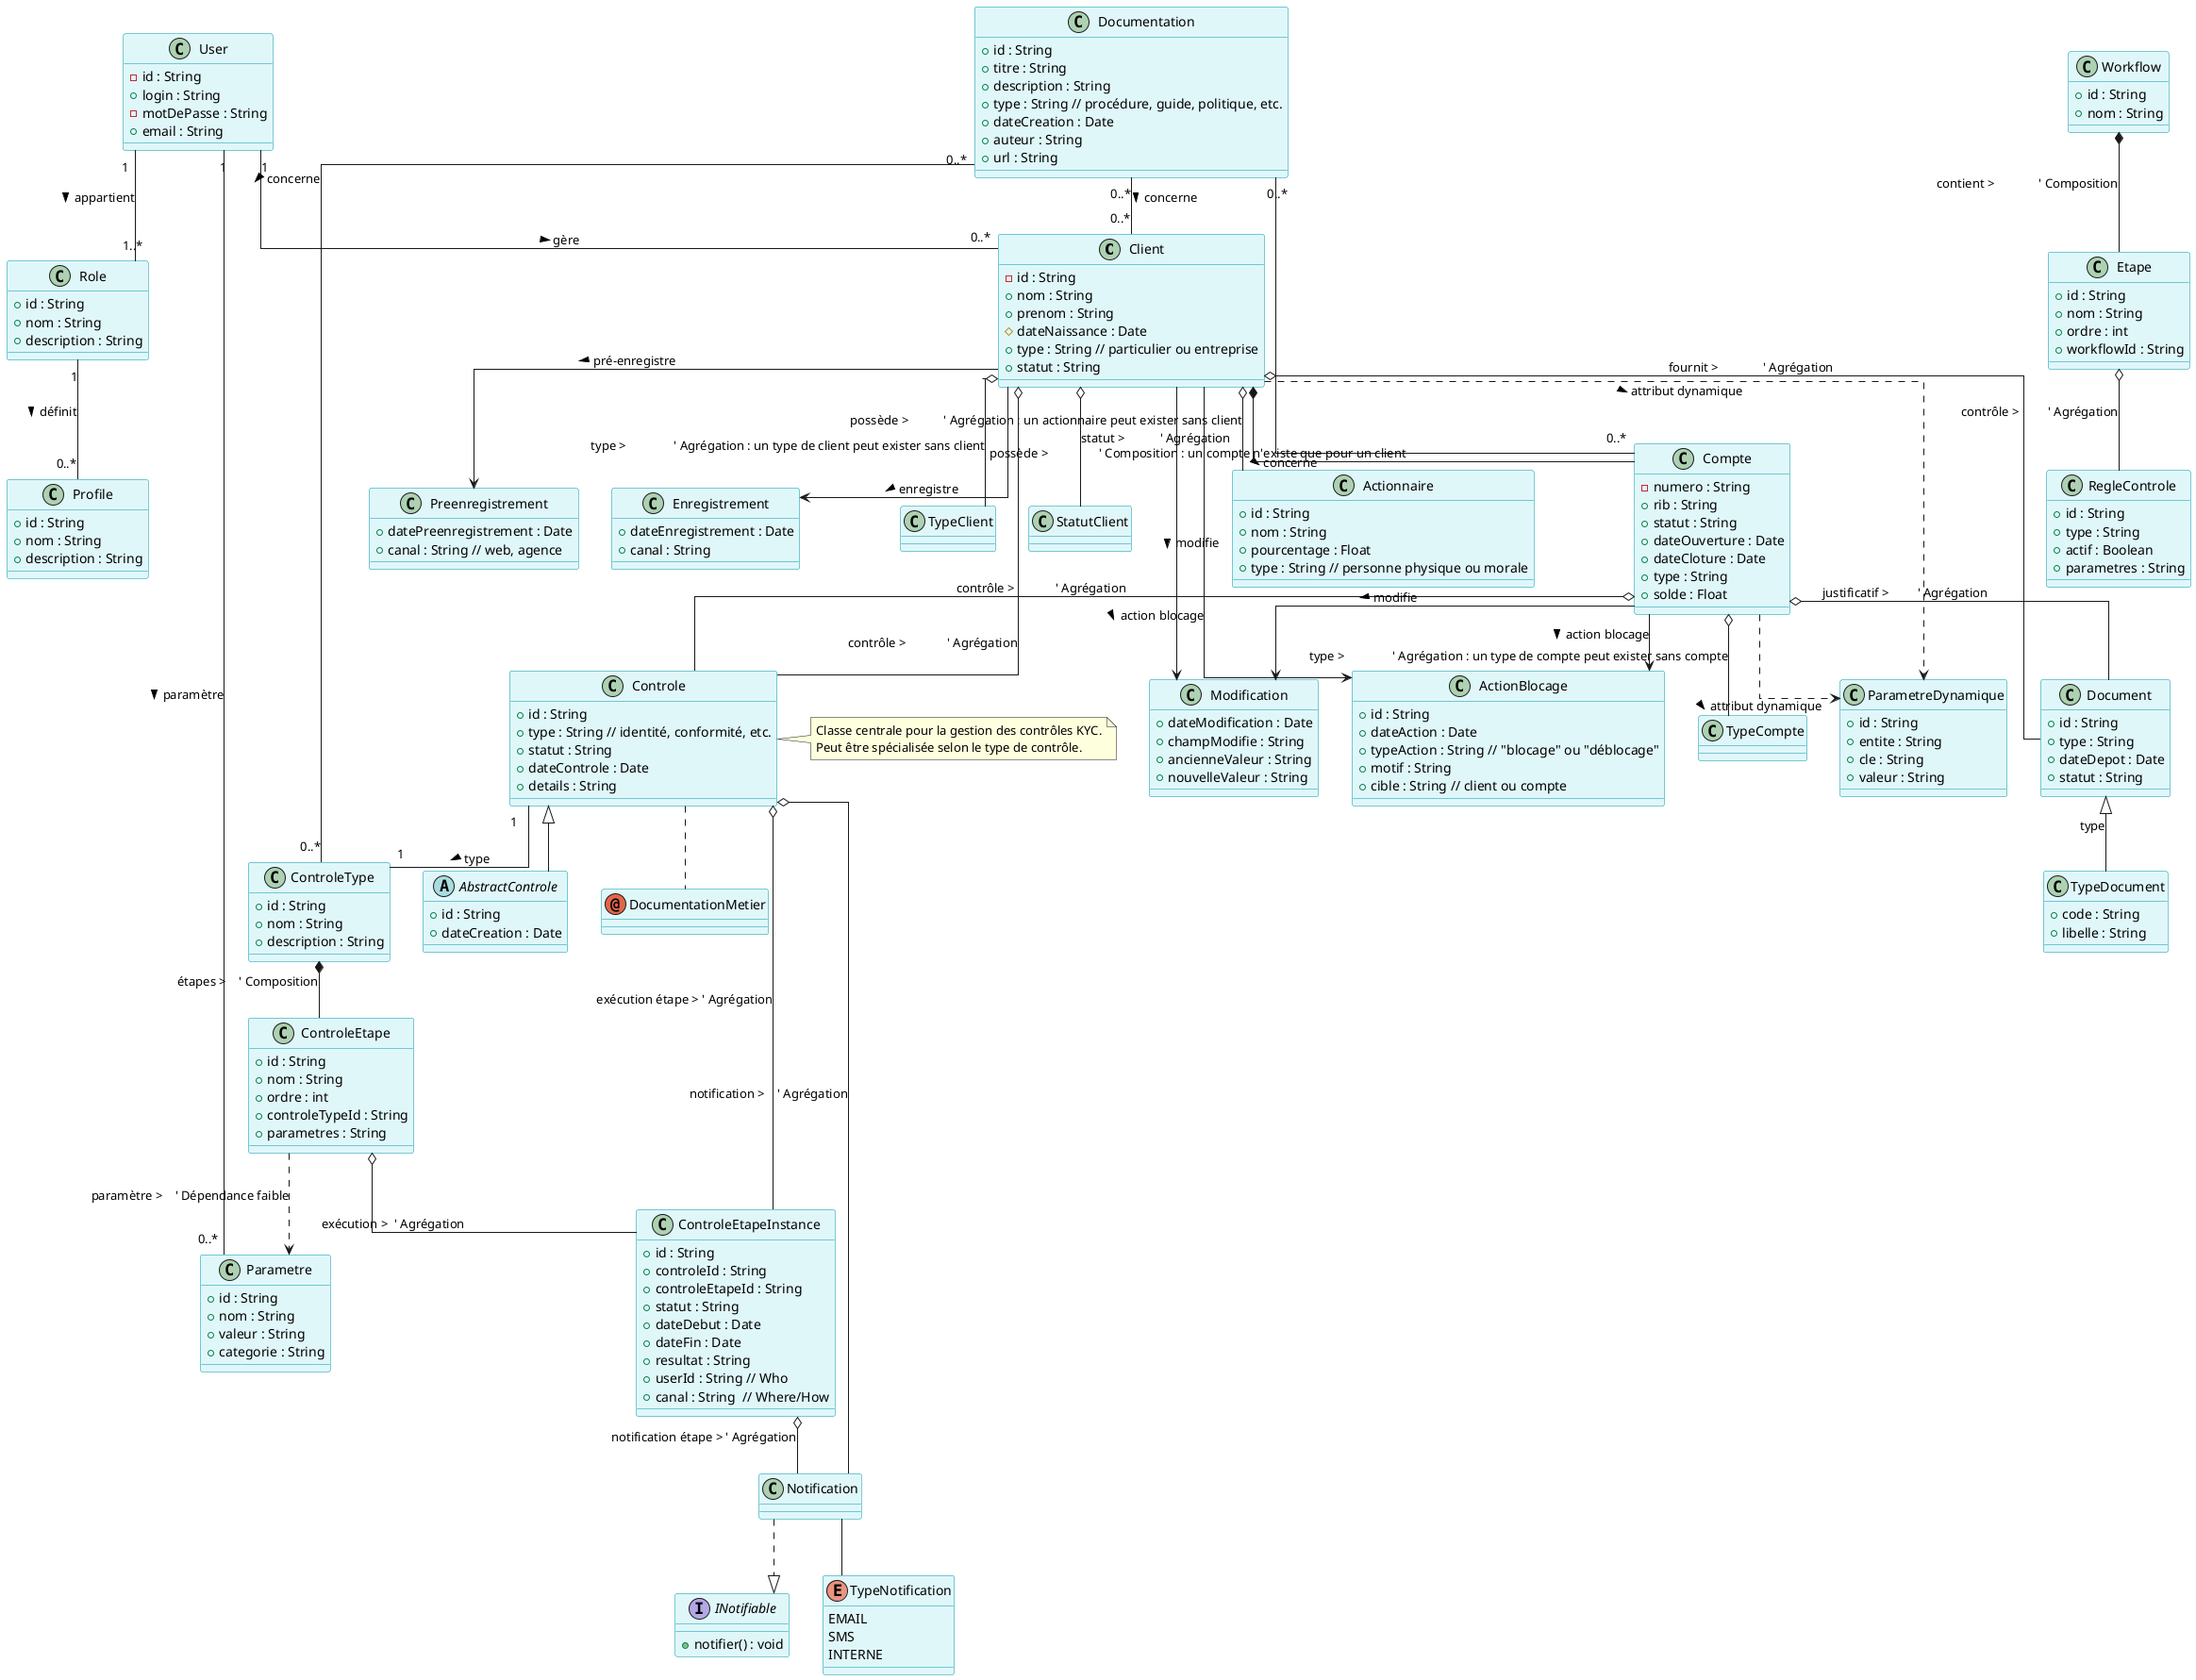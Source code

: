@startuml DiagrammeClasseGeneralKYC
skinparam class {
    BackgroundColor #E0F7FA
    BorderColor #0097A7
}
skinparam linetype ortho

' --- Entités principales ---
class Client {
    -id : String
    +nom : String
    +prenom : String
    #dateNaissance : Date
    +type : String // particulier ou entreprise
    +statut : String
}

class Compte {
    -numero : String
    +rib : String
    +statut : String
    +dateOuverture : Date
    +dateCloture : Date
    +type : String
    +solde : Float
}

class Document {
    +id : String
    +type : String
    +dateDepot : Date
    +statut : String
}

class Actionnaire {
    +id : String
    +nom : String
    +pourcentage : Float
    +type : String // personne physique ou morale
}

' --- Utilisateurs, rôles et profils ---
class User {
    -id : String
    +login : String
    -motDePasse : String
    +email : String
}

class Role {
    +id : String
    +nom : String
    +description : String
}

class Profile {
    +id : String
    +nom : String
    +description : String
}

User "1" -- "1..*" Role : appartient >
Role "1" -- "0..*" Profile : définit >
User "1" -- "0..*" Client : gère >
User "1" -- "0..*" Parametre : paramètre >

' --- Paramétrage & Workflow ---
class Parametre {
    +id : String
    +nom : String
    +valeur : String
    +categorie : String
}

class TypeDocument {
    +code : String
    +libelle : String
}

class Workflow {
    +id : String
    +nom : String
}

class Etape {
    +id : String
    +nom : String
    +ordre : int
    +workflowId : String
}

class RegleControle {
    +id : String
    +type : String
    +actif : Boolean
    +parametres : String
}

class ParametreDynamique {
    +id : String
    +entite : String
    +cle : String
    +valeur : String
}

' --- Opérations/Services ---
class Preenregistrement {
    +datePreenregistrement : Date
    +canal : String // web, agence
}

class Enregistrement {
    +dateEnregistrement : Date
    +canal : String
}

class Modification {
    +dateModification : Date
    +champModifie : String
    +ancienneValeur : String
    +nouvelleValeur : String
}

' Fusion Blocage & Déblocage
class ActionBlocage {
    +id : String
    +dateAction : Date
    +typeAction : String // "blocage" ou "déblocage"
    +motif : String
    +cible : String // client ou compte
}

' --- Contrôles (fusion possible) ---
class Controle {
    +id : String
    +type : String // identité, conformité, etc.
    +statut : String
    +dateControle : Date
    +details : String
}

' --- Contrôle paramétrable et étapes dynamiques ---
class ControleType {
    +id : String
    +nom : String
    +description : String
}

class ControleEtape {
    +id : String
    +nom : String 
    +ordre : int
    +controleTypeId : String
    +parametres : String
}

class ControleEtapeInstance {
    +id : String
    +controleId : String
    +controleEtapeId : String
    +statut : String
    +dateDebut : Date
    +dateFin : Date
    +resultat : String
    +userId : String // Who
    +canal : String  // Where/How
}

' --- Gestion documentaire ---
class Documentation {
    +id : String
    +titre : String
    +description : String
    +type : String // procédure, guide, politique, etc.
    +dateCreation : Date
    +auteur : String
    +url : String
}

' --- Lien entre Documentation et les entités concernées ---
Documentation "0..*" -- "0..*" Client : concerne >
Documentation "0..*" -- "0..*" Compte : concerne >
Documentation "0..*" -- "0..*" ControleType : concerne >

' --- Relations principales (avec types UML) ---
Client *-- Compte : possède >                ' Composition : un compte n'existe que pour un client
Client o-- Actionnaire : possède >           ' Agrégation : un actionnaire peut exister sans client
Compte o-- TypeCompte : type >               ' Agrégation : un type de compte peut exister sans compte
Client o-- TypeClient : type >               ' Agrégation : un type de client peut exister sans client
Compte o-- Document : justificatif >         ' Agrégation
Client o-- Document : fournit >              ' Agrégation
Compte o-- Controle : contrôle >             ' Agrégation
Client o-- Controle : contrôle >             ' Agrégation

' --- Héritage (exemple) ---
Document <|-- TypeDocument : type

' --- Dépendances (faibles) ---
Client ..> ParametreDynamique : attribut dynamique >
Compte ..> ParametreDynamique : attribut dynamique >

' --- Dépendances fortes (utilisation) ---
Client --> Preenregistrement : pré-enregistre >
Client --> Enregistrement : enregistre >
Client --> Modification : modifie >
Client --> ActionBlocage : action blocage >
Compte --> Modification : modifie >
Compte --> ActionBlocage : action blocage >

' --- Paramétrage & workflow ---
Workflow *-- Etape : contient >              ' Composition
Etape o-- RegleControle : contrôle >         ' Agrégation

' --- Contrôle paramétrable ---
Controle "1" -- "1" ControleType : type >
ControleType *-- ControleEtape : étapes >    ' Composition
Controle o-- ControleEtapeInstance : exécution étape > ' Agrégation
ControleEtape o-- ControleEtapeInstance : exécution >  ' Agrégation
ControleEtape ..> Parametre : paramètre >    ' Dépendance faible

' --- Notifications ---
Controle o-- Notification : notification >    ' Agrégation
ControleEtapeInstance o-- Notification : notification étape > ' Agrégation

' --- Statut du client ---
Client o-- StatutClient : statut >           ' Agrégation

' Exemple : notification lors d'un changement de statut, d'une étape validée, etc.

abstract class AbstractControle {
    +id : String
    +dateCreation : Date
}

interface INotifiable {
    +notifier() : void
}

enum TypeNotification {
    EMAIL
    SMS
    INTERNE
}

annotation DocumentationMetier

Controle <|-- AbstractControle
Notification ..|> INotifiable
Notification -- TypeNotification
Controle .. DocumentationMetier

note right of Controle
  Classe centrale pour la gestion des contrôles KYC.
  Peut être spécialisée selon le type de contrôle.
end note
@enduml
